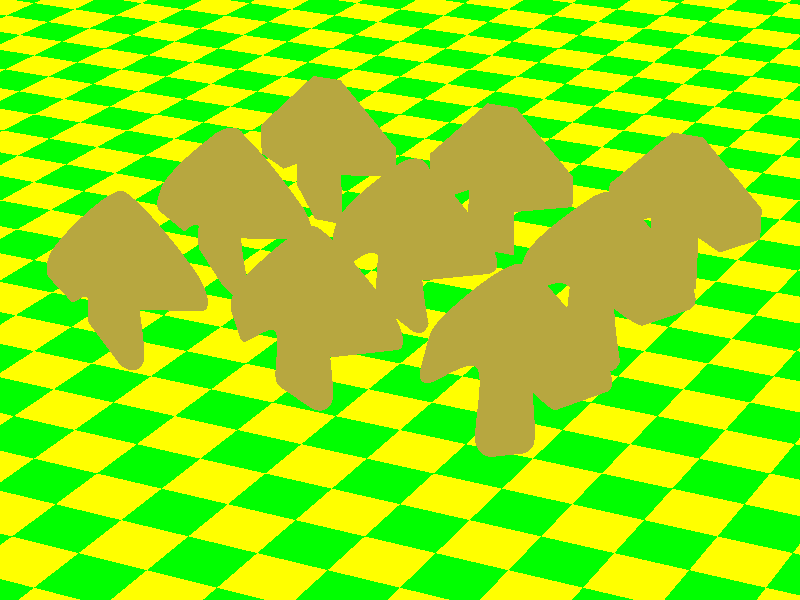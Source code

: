 // Persistence Of Vision raytracer version 3.5 sample file.
// Demo showing several conic prisms ... Dieter Bayer, June 1994
//
// back to front: linear, quadratic, cubic interpolation
// left to right: decreasing "slope" of the conic sweeping
//
// -w320 -h240
// -w800 -h600 +a0.3
//

global_settings { assumed_gamma 2.2 }

#include "colors.inc"
#include "textures.inc"

camera {
  location <80, 80, -160>
  right <4/3, 0, 0>
  up <0, 1, 0>
  sky <0, 1, 0>
  direction <0, 0, 4.5>
  look_at <0, 5, 0>
}

light_source { <40, 40, -80> colour Gray40 }

light_source { <0, 50, 20> colour Gray40 }

light_source { <50, 50, -50> colour Gray40 }

light_source { <-50, 50, -50> colour Gray40 }

background { color SkyBlue }

plane { y, 0
   pigment {
      checker colour Yellow colour Green
      scale 5
   }
   finish {
      ambient 0.2
      diffuse 0.8
   }
}

// Prism with linear interpolation and conic sweeping

#declare Prism1 =
prism {
  linear_spline
  conic_sweep
  0.25,
  1.0,
  11,

  < 0.2, -1.0>, < 0.2,  0.2>, < 1.0, -0.2>, < 1.0,  0.2>, < 0.2,  1.0>,
  <-0.2,  1.0>, <-1.0,  0.2>, <-1.0, -0.2>, <-0.2,  0.2>, <-0.2, -1.0>,
  < 0.2, -1.0>

  texture { Brass_Metal }

  translate <0, -0.625, 0>
  scale <6, 6, 6>
  rotate <90, 0, 180>
  translate <0, 4.5, 0>
}

// Prism with quadratic interpolation and conic sweeping

#declare Prism2 =
prism {
  quadratic_spline
  conic_sweep
  0.25,
  1.0,
  12,

  < 0.2, -1.0>, < 0.2,  0.2>, < 1.0, -0.2>, < 1.0,  0.2>, < 0.2,  1.0>,
  <-0.2,  1.0>, <-1.0,  0.2>, <-1.0, -0.2>, <-0.2,  0.2>, <-0.2, -1.0>,
  < 0.2, -1.0>,
  < 0.2,  0.2>

  texture { Brass_Metal }

  translate <0, -0.625, 0>
  scale <6, 6, 6>
  rotate <90, 0, 180>
  translate <0, 4.5, 0>
}

// Prism with cubic interpolation and conic sweeping

#declare Prism3 =
prism {
  cubic_spline
  conic_sweep
  0.25,
  1.0,
  13,

  <-0.2, -1.0>,
  < 0.2, -1.0>, < 0.2,  0.2>, < 1.0, -0.2>, < 1.0,  0.2>, < 0.2,  1.0>,
  <-0.2,  1.0>, <-1.0,  0.2>, <-1.0, -0.2>, <-0.2,  0.2>, <-0.2, -1.0>,
  < 0.2, -1.0>,
  < 0.2,  0.2>

  texture { Brass_Metal }

  translate <0, -0.625, 0>
  scale <6, 6, 6>
  rotate <90, 0, 180>
  translate <0, 4.5, 0>
}

// Prism with linear interpolation and conic sweeping

#declare Prism4 =
prism {
  linear_spline
  conic_sweep
  0.5,
  1.0,
  11,

  < 0.2, -1.0>, < 0.2,  0.2>, < 1.0, -0.2>, < 1.0,  0.2>, < 0.2,  1.0>,
  <-0.2,  1.0>, <-1.0,  0.2>, <-1.0, -0.2>, <-0.2,  0.2>, <-0.2, -1.0>,
  < 0.2, -1.0>

  texture { Brass_Metal }

  translate <0, -0.75, 0>
  scale <6, 9, 6>
  rotate <90, 0, 180>
  translate <0, 4.5, 0>
}

// Prism with quadratic interpolation and conic sweeping

#declare Prism5 =
prism {
  quadratic_spline
  conic_sweep
  0.5,
  1.0,
  12,

  < 0.2, -1.0>, < 0.2,  0.2>, < 1.0, -0.2>, < 1.0,  0.2>, < 0.2,  1.0>,
  <-0.2,  1.0>, <-1.0,  0.2>, <-1.0, -0.2>, <-0.2,  0.2>, <-0.2, -1.0>,
  < 0.2, -1.0>,
  < 0.2,  0.2>

  texture { Brass_Metal }

  translate <0, -0.75, 0>
  scale <6, 9, 6>
  rotate <90, 0, 180>
  translate <0, 4.5, 0>
}

// Prism with cubic interpolation and conic sweeping

#declare Prism6 =
prism {
  cubic_spline
  conic_sweep
  0.5,
  1.0,
  13,

  <-0.2, -1.0>,
  < 0.2, -1.0>, < 0.2,  0.2>, < 1.0, -0.2>, < 1.0,  0.2>, < 0.2,  1.0>,
  <-0.2,  1.0>, <-1.0,  0.2>, <-1.0, -0.2>, <-0.2,  0.2>, <-0.2, -1.0>,
  < 0.2, -1.0>,
  < 0.2,  0.2>

  texture { Brass_Metal }

  translate <0, -0.75, 0>
  scale <6, 9, 6>
  rotate <90, 0, 180>
  translate <0, 4.5, 0>
}

// Prism with linear interpolation and conic sweeping

#declare Prism7 =
prism {
  linear_spline
  conic_sweep
  0.75,
  1.0,
  11,

  < 0.2, -1.0>, < 0.2,  0.2>, < 1.0, -0.2>, < 1.0,  0.2>, < 0.2,  1.0>,
  <-0.2,  1.0>, <-1.0,  0.2>, <-1.0, -0.2>, <-0.2,  0.2>, <-0.2, -1.0>,
  < 0.2, -1.0>

  texture { Brass_Metal }

  translate <0, -0.875, 0>
  scale <6, 18, 6>
  rotate <90, 0, 180>
  translate <0, 4.5, 0>
}

// Prism with quadratic interpolation and conic sweeping

#declare Prism8 =
prism {
  quadratic_spline
  conic_sweep
  0.75,
  1.0,
  12,

  < 0.2, -1.0>, < 0.2,  0.2>, < 1.0, -0.2>, < 1.0,  0.2>, < 0.2,  1.0>,
  <-0.2,  1.0>, <-1.0,  0.2>, <-1.0, -0.2>, <-0.2,  0.2>, <-0.2, -1.0>,
  < 0.2, -1.0>,
  < 0.2,  0.2>

  texture { Brass_Metal }

  translate <0, -0.875, 0>
  scale <6, 18, 6>
  rotate <90, 0, 180>
  translate <0, 4.5, 0>
}

// Prism with cubic interpolation and conic sweeping

#declare Prism9 =
prism {
  cubic_spline
  conic_sweep
  0.75,
  1.0,
  13,

  <-0.2, -1.0>,
  < 0.2, -1.0>, < 0.2,  0.2>, < 1.0, -0.2>, < 1.0,  0.2>, < 0.2,  1.0>,
  <-0.2,  1.0>, <-1.0,  0.2>, <-1.0, -0.2>, <-0.2,  0.2>, <-0.2, -1.0>,
  < 0.2, -1.0>,
  < 0.2,  0.2>

  texture { Brass_Metal }

  translate <0, -0.875, 0>
  scale <6, 18, 6>
  rotate <90, 0, 180>
  translate <0, 4.5, 0>
}

object { Prism1 translate <-15, 4, 15> }

object { Prism2 translate <-15, 4, 0> }

object { Prism3 translate <-15, 4, -15> }

object { Prism4 translate <0, 4, 15> }

object { Prism5 translate <0, 4, 0> }

object { Prism6 translate <0, 4, -15> }

object { Prism7 translate <15, 4, 15> }

object { Prism8 translate <15, 4, 0> }

object { Prism9 translate <15, 4, -15> }


